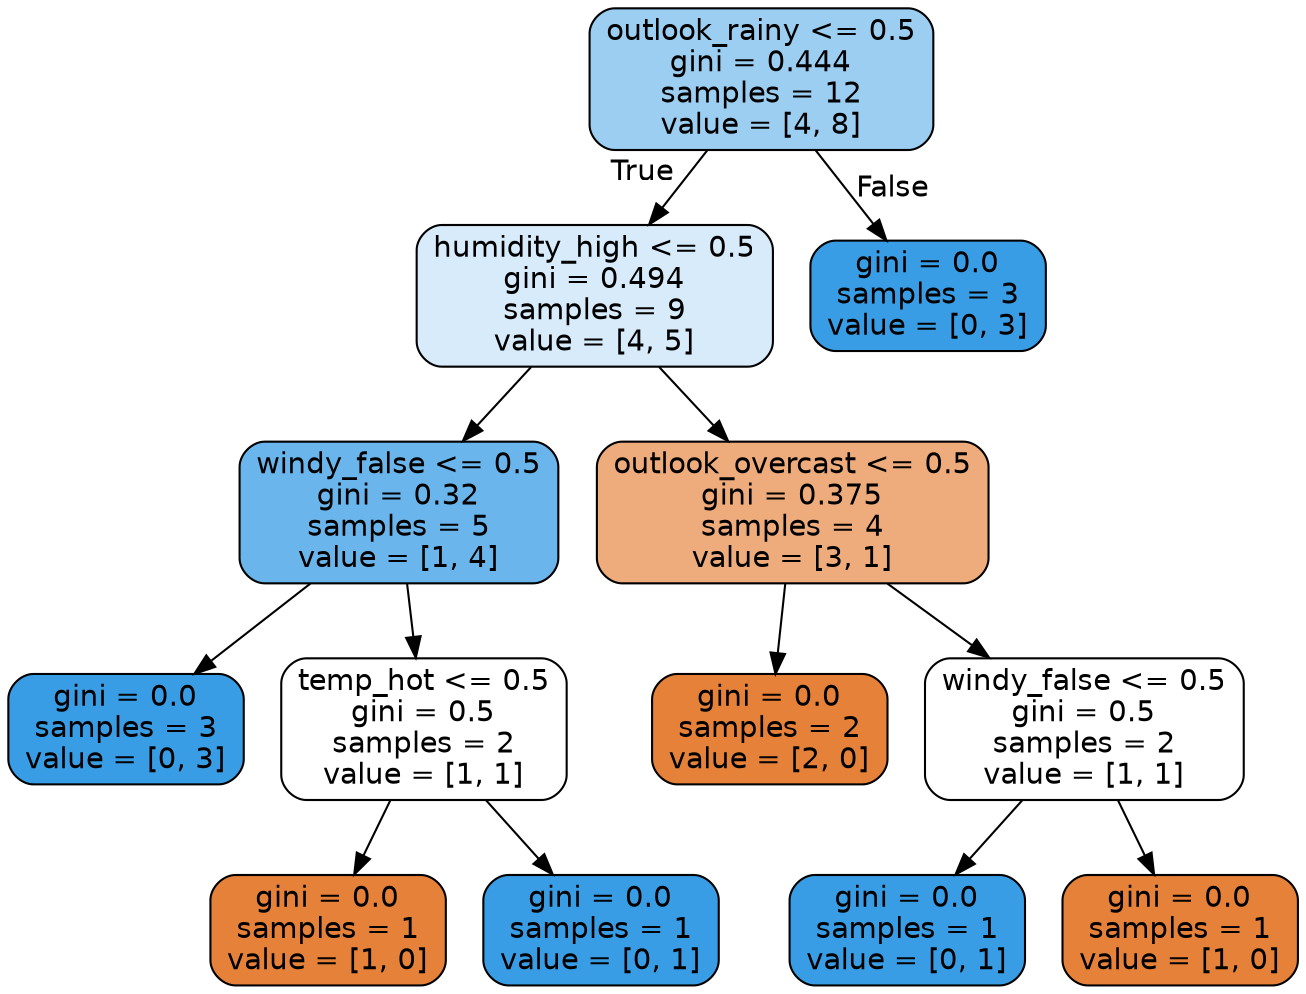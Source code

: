 digraph Tree {
node [shape=box, style="filled, rounded", color="black", fontname=helvetica] ;
edge [fontname=helvetica] ;
0 [label="outlook_rainy <= 0.5\ngini = 0.444\nsamples = 12\nvalue = [4, 8]", fillcolor="#9ccef2"] ;
1 [label="humidity_high <= 0.5\ngini = 0.494\nsamples = 9\nvalue = [4, 5]", fillcolor="#d7ebfa"] ;
0 -> 1 [labeldistance=2.5, labelangle=45, headlabel="True"] ;
2 [label="windy_false <= 0.5\ngini = 0.32\nsamples = 5\nvalue = [1, 4]", fillcolor="#6ab6ec"] ;
1 -> 2 ;
3 [label="gini = 0.0\nsamples = 3\nvalue = [0, 3]", fillcolor="#399de5"] ;
2 -> 3 ;
4 [label="temp_hot <= 0.5\ngini = 0.5\nsamples = 2\nvalue = [1, 1]", fillcolor="#ffffff"] ;
2 -> 4 ;
5 [label="gini = 0.0\nsamples = 1\nvalue = [1, 0]", fillcolor="#e58139"] ;
4 -> 5 ;
6 [label="gini = 0.0\nsamples = 1\nvalue = [0, 1]", fillcolor="#399de5"] ;
4 -> 6 ;
7 [label="outlook_overcast <= 0.5\ngini = 0.375\nsamples = 4\nvalue = [3, 1]", fillcolor="#eeab7b"] ;
1 -> 7 ;
8 [label="gini = 0.0\nsamples = 2\nvalue = [2, 0]", fillcolor="#e58139"] ;
7 -> 8 ;
9 [label="windy_false <= 0.5\ngini = 0.5\nsamples = 2\nvalue = [1, 1]", fillcolor="#ffffff"] ;
7 -> 9 ;
10 [label="gini = 0.0\nsamples = 1\nvalue = [0, 1]", fillcolor="#399de5"] ;
9 -> 10 ;
11 [label="gini = 0.0\nsamples = 1\nvalue = [1, 0]", fillcolor="#e58139"] ;
9 -> 11 ;
12 [label="gini = 0.0\nsamples = 3\nvalue = [0, 3]", fillcolor="#399de5"] ;
0 -> 12 [labeldistance=2.5, labelangle=-45, headlabel="False"] ;
}